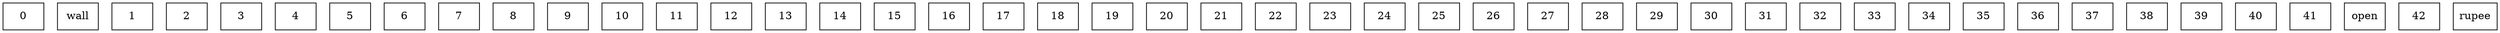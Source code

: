 graph room {
 node [shape="box"]; 0wall [pos="1,1!"]; 1wall [pos="2,1!"]; 2wall [pos="3,1!"]; 3wall [pos="4,1!"]; 4wall [pos="5,1!"]; 5wall [pos="6,1!"]; 6wall [pos="7,1!"]; 7wall [pos="8,1!"]; 8wall [pos="9,1!"]; 9wall [pos="10,1!"]; 10wall [pos="11,1!"]; 11wall [pos="12,1!"]; 12wall [pos="13,1!"]; 13wall [pos="14,1!"]; 14wall [pos="1,2!"]; 15wall [pos="14,2!"]; 16wall [pos="1,3!"]; 17wall [pos="14,3!"]; 18wall [pos="1,4!"]; 19wall [pos="14,4!"]; 20wall [pos="1,5!"]; 21wall [pos="14,5!"]; 22wall [pos="1,6!"]; 23wall [pos="14,6!"]; 24wall [pos="1,7!"]; 25wall [pos="14,7!"]; 26wall [pos="1,8!"]; 27wall [pos="14,8!"]; 28wall [pos="1,9!"]; 29wall [pos="2,9!"]; 30wall [pos="3,9!"]; 31wall [pos="4,9!"]; 32wall [pos="5,9!"]; 33wall [pos="6,9!"]; 34wall [pos="8,9!"]; 35wall [pos="9,9!"]; 36wall [pos="10,9!"]; 37wall [pos="11,9!"]; 38wall [pos="12,9!"]; 39wall [pos="13,9!"]; 40wall [pos="14,9!"]; 41open [pos="7,9!"]; 42rupee [pos="9,3!"]; }